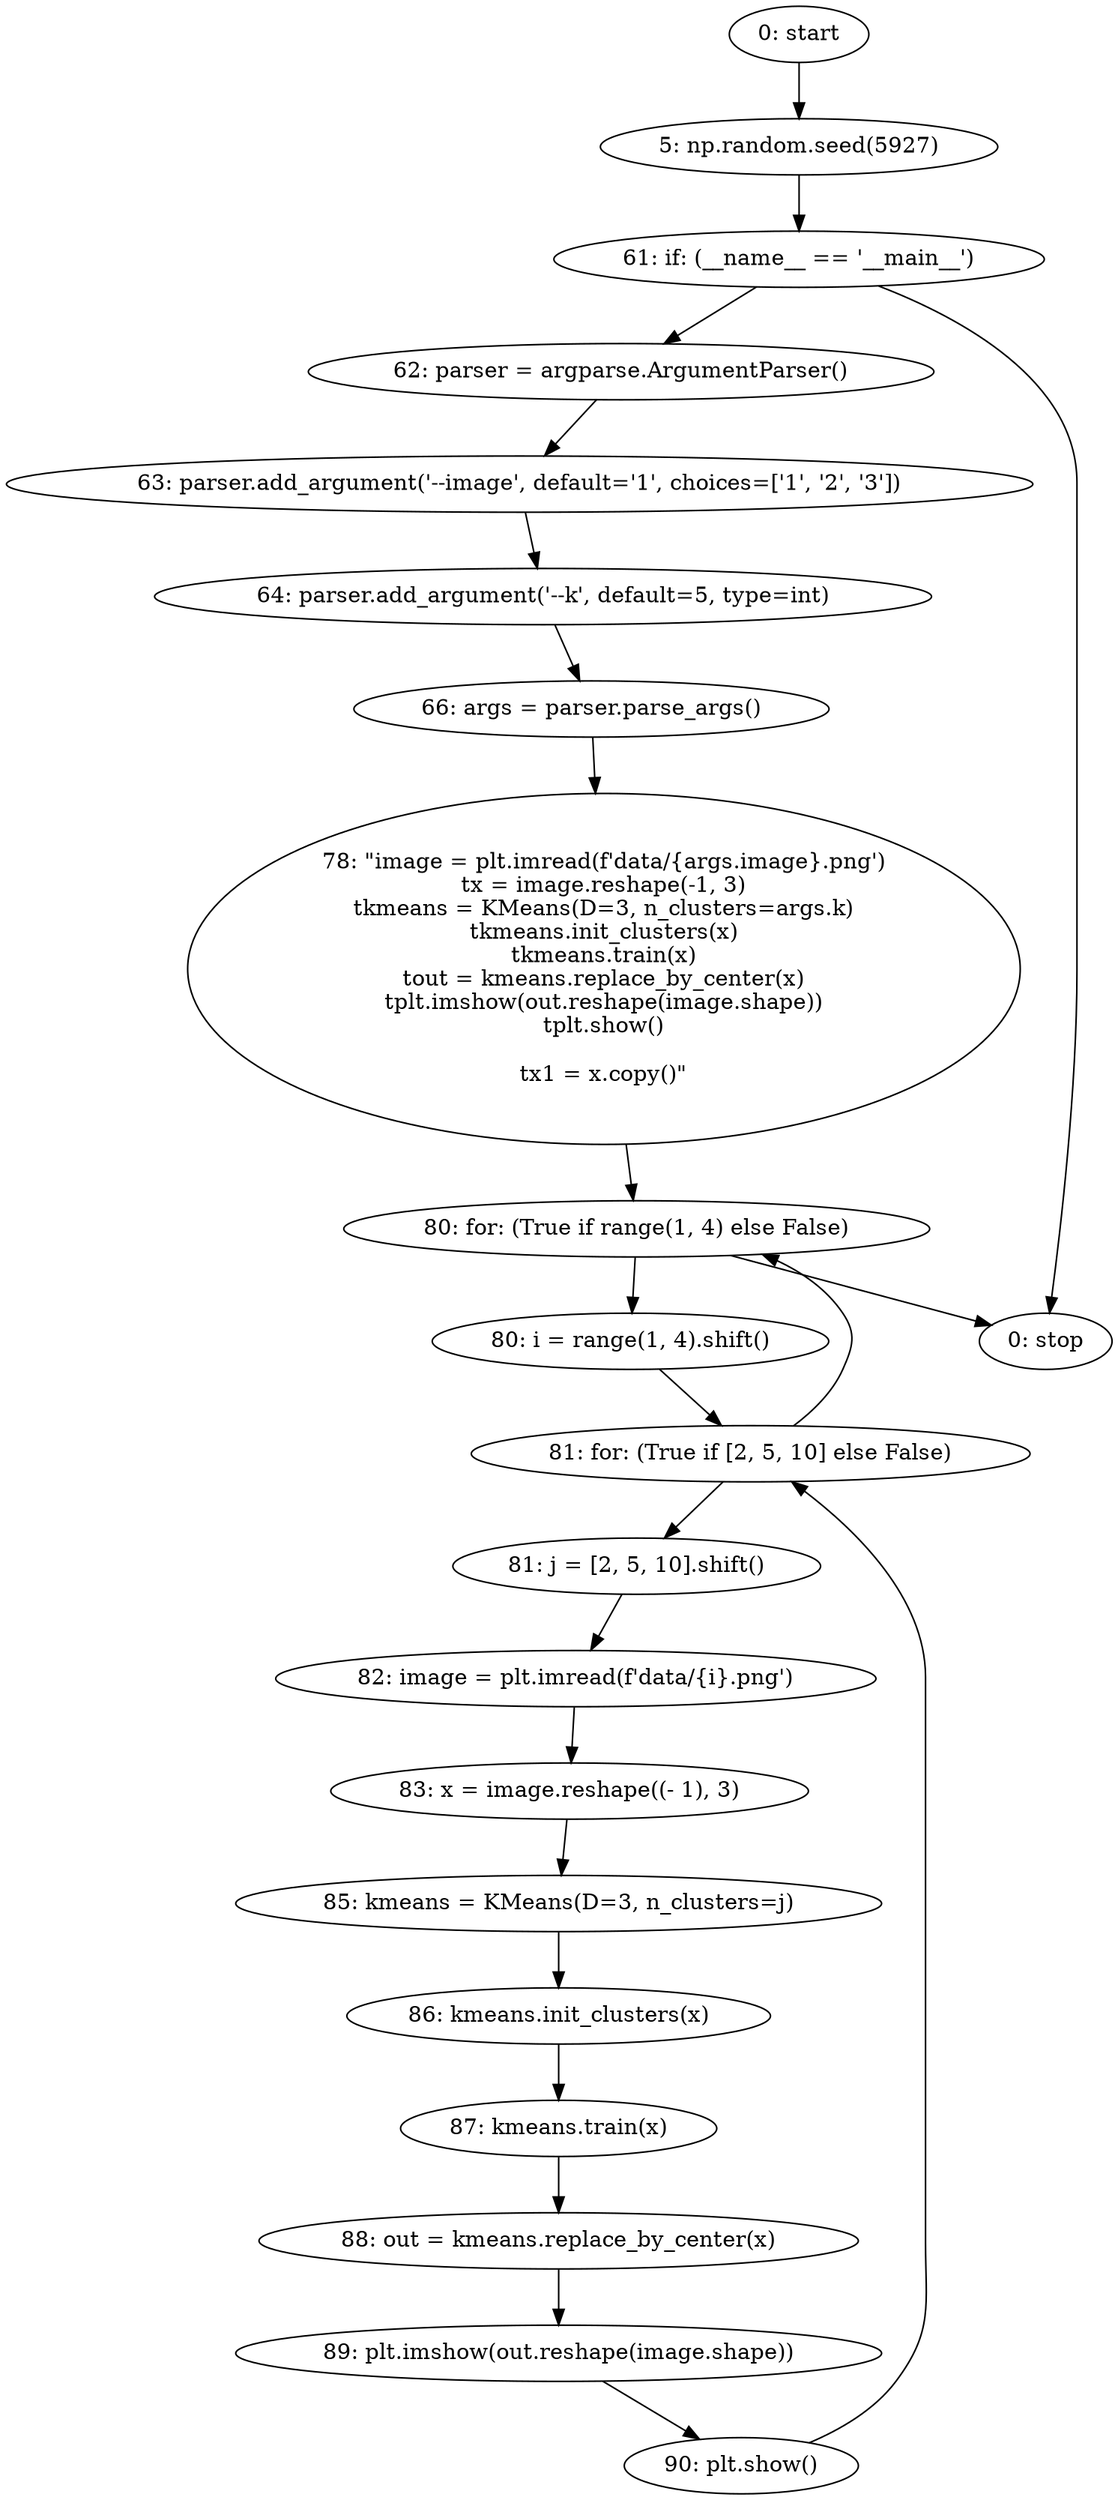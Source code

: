 strict digraph "" {
	node [label="\N"];
	0	 [label="0: start"];
	1	 [label="5: np.random.seed(5927)"];
	0 -> 1;
	2	 [label="61: if: (__name__ == '__main__')"];
	1 -> 2;
	3	 [label="62: parser = argparse.ArgumentParser()"];
	2 -> 3;
	20	 [label="0: stop"];
	2 -> 20;
	4	 [label="63: parser.add_argument('--image', default='1', choices=['1', '2', '3'])"];
	3 -> 4;
	5	 [label="64: parser.add_argument('--k', default=5, type=int)"];
	4 -> 5;
	6	 [label="66: args = parser.parse_args()"];
	5 -> 6;
	7	 [label="78: \"image = plt.imread(f'data/{args.image}.png')\n\tx = image.reshape(-1, 3)\n\tkmeans = KMeans(D=3, n_clusters=args.k)\n\tkmeans.init_\
clusters(x)\n\tkmeans.train(x)\n\tout = kmeans.replace_by_center(x)\n\tplt.imshow(out.reshape(image.shape))\n\tplt.show()\n\n\tx1 = \
x.copy()\""];
	6 -> 7;
	8	 [label="80: for: (True if range(1, 4) else False)"];
	7 -> 8;
	8 -> 20;
	9	 [label="80: i = range(1, 4).shift()"];
	8 -> 9;
	10	 [label="81: for: (True if [2, 5, 10] else False)"];
	9 -> 10;
	10 -> 8;
	11	 [label="81: j = [2, 5, 10].shift()"];
	10 -> 11;
	12	 [label="82: image = plt.imread(f'data/{i}.png')"];
	11 -> 12;
	19	 [label="90: plt.show()"];
	19 -> 10;
	13	 [label="83: x = image.reshape((- 1), 3)"];
	12 -> 13;
	14	 [label="85: kmeans = KMeans(D=3, n_clusters=j)"];
	13 -> 14;
	15	 [label="86: kmeans.init_clusters(x)"];
	14 -> 15;
	16	 [label="87: kmeans.train(x)"];
	15 -> 16;
	17	 [label="88: out = kmeans.replace_by_center(x)"];
	16 -> 17;
	18	 [label="89: plt.imshow(out.reshape(image.shape))"];
	17 -> 18;
	18 -> 19;
}

